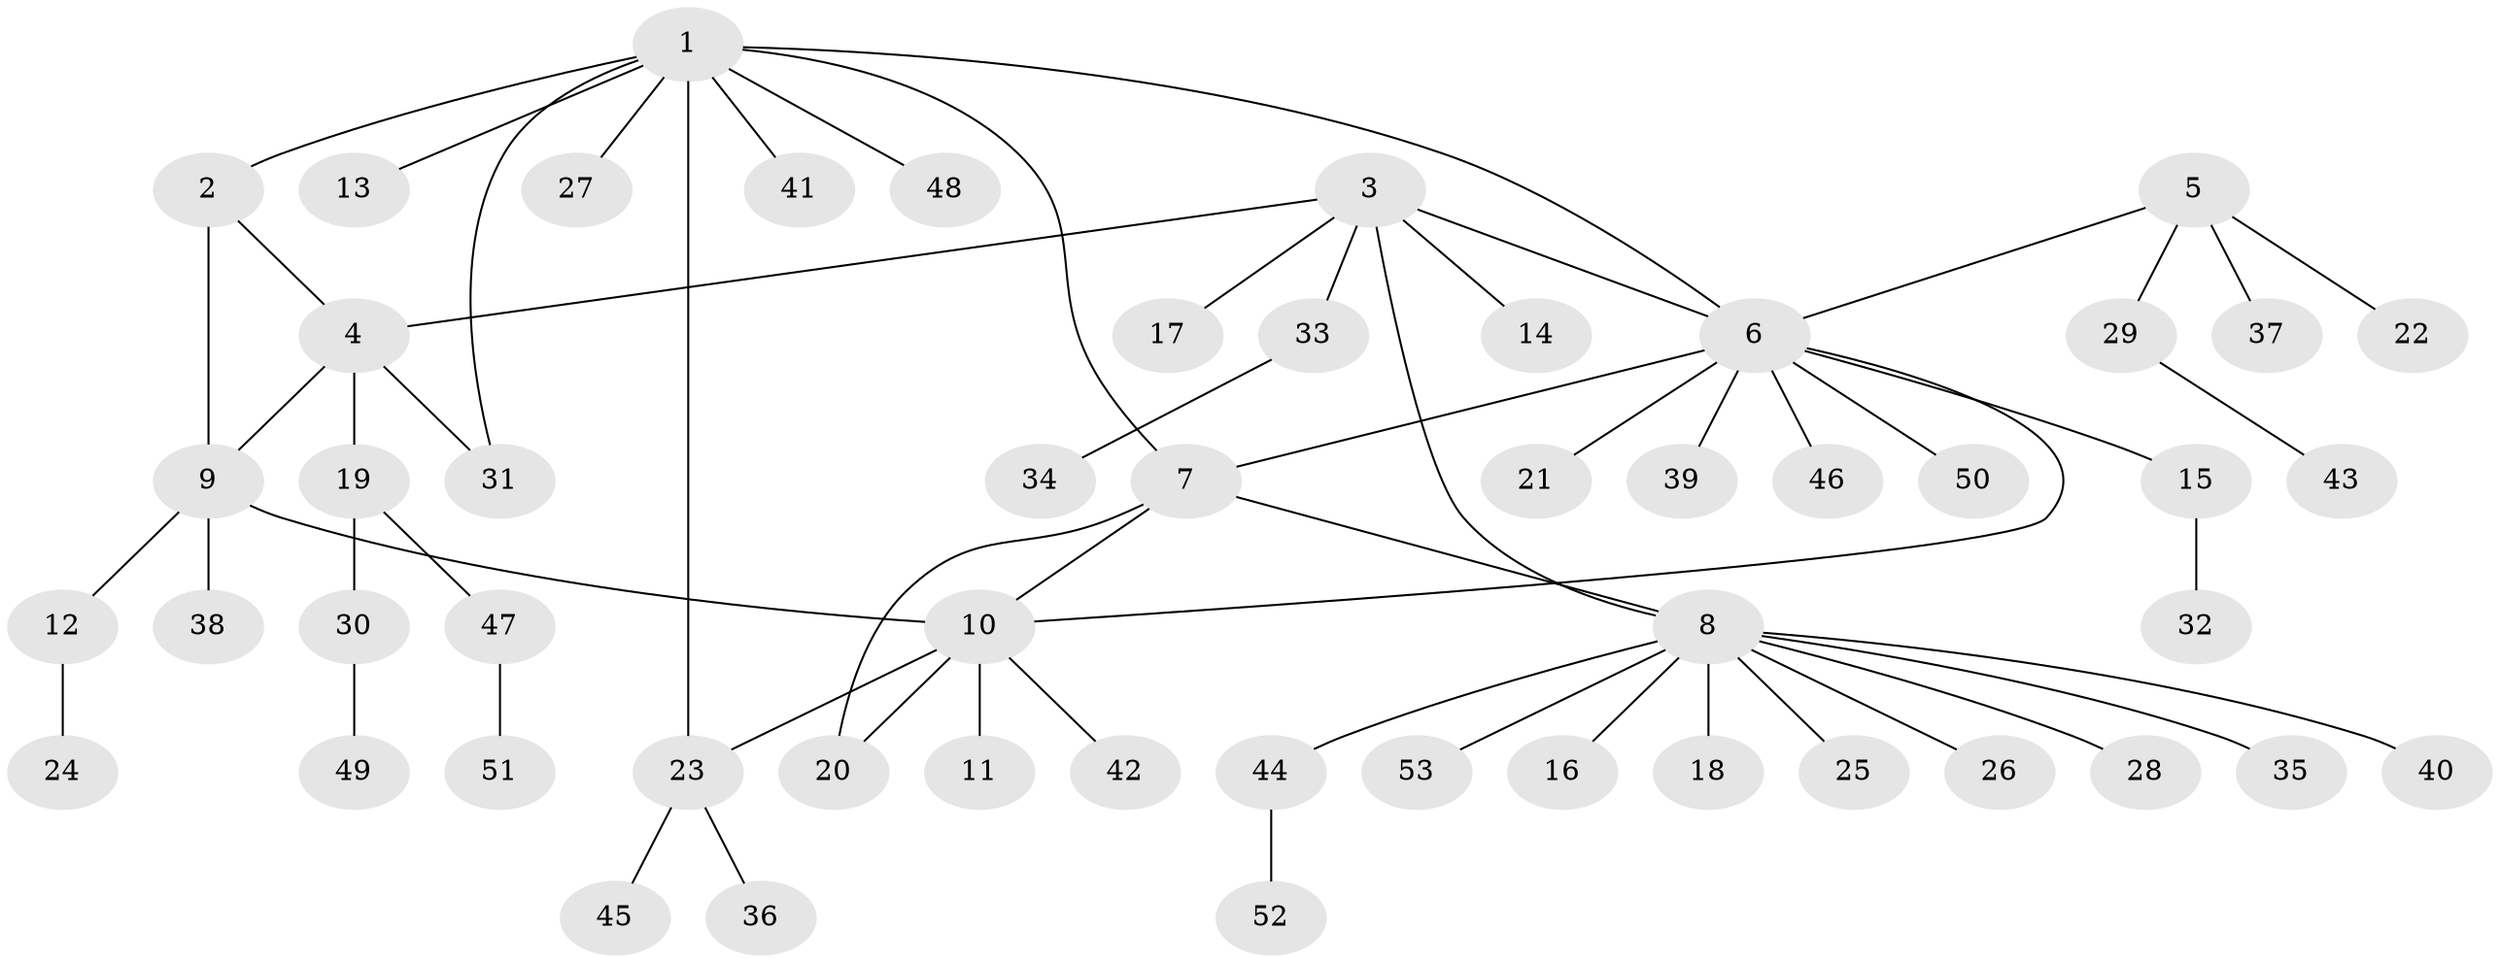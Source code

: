 // Generated by graph-tools (version 1.1) at 2025/54/03/09/25 04:54:10]
// undirected, 53 vertices, 61 edges
graph export_dot {
graph [start="1"]
  node [color=gray90,style=filled];
  1;
  2;
  3;
  4;
  5;
  6;
  7;
  8;
  9;
  10;
  11;
  12;
  13;
  14;
  15;
  16;
  17;
  18;
  19;
  20;
  21;
  22;
  23;
  24;
  25;
  26;
  27;
  28;
  29;
  30;
  31;
  32;
  33;
  34;
  35;
  36;
  37;
  38;
  39;
  40;
  41;
  42;
  43;
  44;
  45;
  46;
  47;
  48;
  49;
  50;
  51;
  52;
  53;
  1 -- 2;
  1 -- 6;
  1 -- 7;
  1 -- 13;
  1 -- 23;
  1 -- 27;
  1 -- 31;
  1 -- 41;
  1 -- 48;
  2 -- 4;
  2 -- 9;
  3 -- 4;
  3 -- 6;
  3 -- 8;
  3 -- 14;
  3 -- 17;
  3 -- 33;
  4 -- 9;
  4 -- 19;
  4 -- 31;
  5 -- 6;
  5 -- 22;
  5 -- 29;
  5 -- 37;
  6 -- 7;
  6 -- 10;
  6 -- 15;
  6 -- 21;
  6 -- 39;
  6 -- 46;
  6 -- 50;
  7 -- 8;
  7 -- 10;
  7 -- 20;
  8 -- 16;
  8 -- 18;
  8 -- 25;
  8 -- 26;
  8 -- 28;
  8 -- 35;
  8 -- 40;
  8 -- 44;
  8 -- 53;
  9 -- 10;
  9 -- 12;
  9 -- 38;
  10 -- 11;
  10 -- 20;
  10 -- 23;
  10 -- 42;
  12 -- 24;
  15 -- 32;
  19 -- 30;
  19 -- 47;
  23 -- 36;
  23 -- 45;
  29 -- 43;
  30 -- 49;
  33 -- 34;
  44 -- 52;
  47 -- 51;
}
